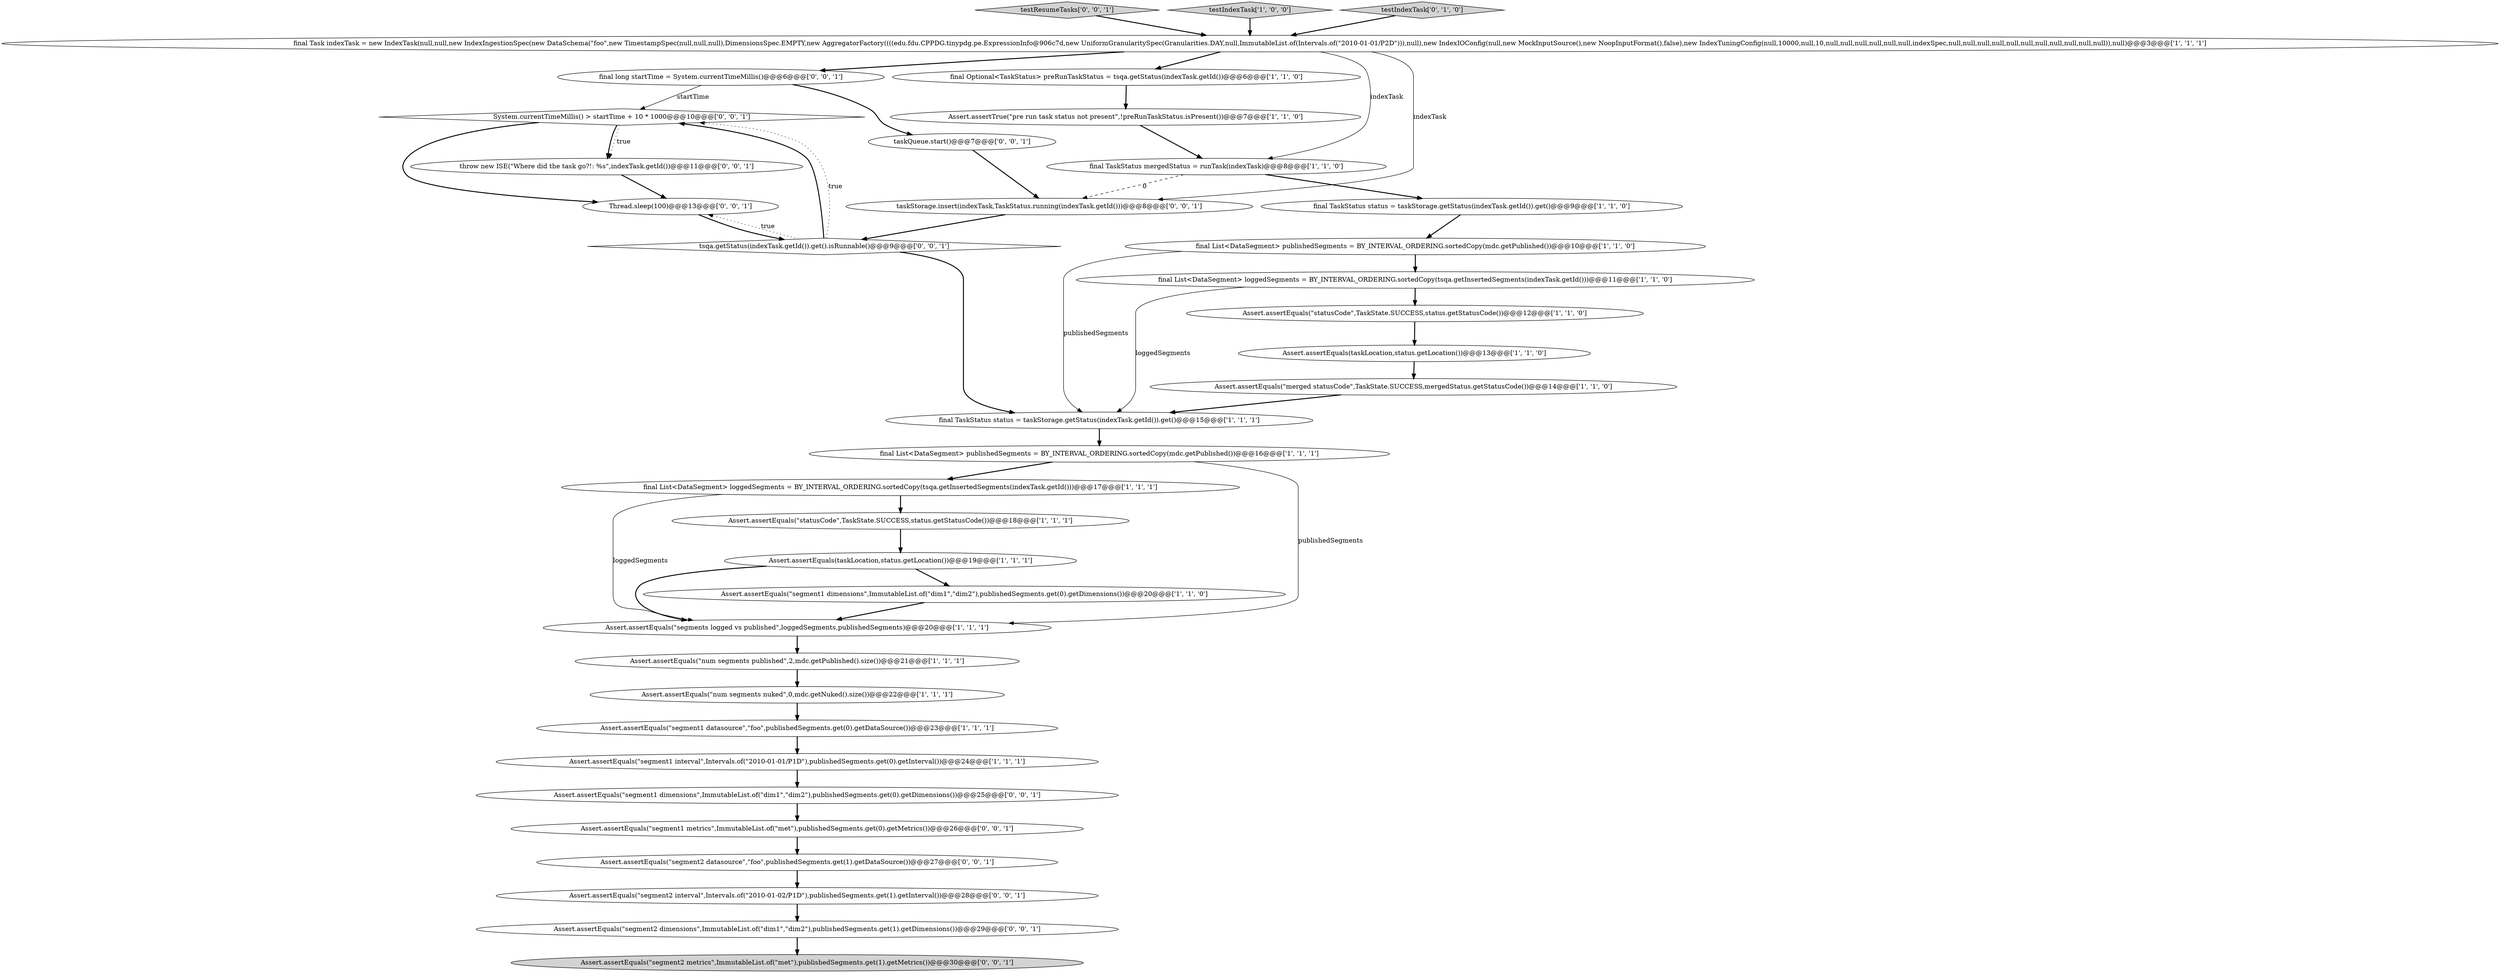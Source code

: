 digraph {
29 [style = filled, label = "System.currentTimeMillis() > startTime + 10 * 1000@@@10@@@['0', '0', '1']", fillcolor = white, shape = diamond image = "AAA0AAABBB3BBB"];
14 [style = filled, label = "Assert.assertEquals(\"segment1 datasource\",\"foo\",publishedSegments.get(0).getDataSource())@@@23@@@['1', '1', '1']", fillcolor = white, shape = ellipse image = "AAA0AAABBB1BBB"];
17 [style = filled, label = "final List<DataSegment> publishedSegments = BY_INTERVAL_ORDERING.sortedCopy(mdc.getPublished())@@@16@@@['1', '1', '1']", fillcolor = white, shape = ellipse image = "AAA0AAABBB1BBB"];
18 [style = filled, label = "final List<DataSegment> loggedSegments = BY_INTERVAL_ORDERING.sortedCopy(tsqa.getInsertedSegments(indexTask.getId()))@@@17@@@['1', '1', '1']", fillcolor = white, shape = ellipse image = "AAA0AAABBB1BBB"];
31 [style = filled, label = "Assert.assertEquals(\"segment2 interval\",Intervals.of(\"2010-01-02/P1D\"),publishedSegments.get(1).getInterval())@@@28@@@['0', '0', '1']", fillcolor = white, shape = ellipse image = "AAA0AAABBB3BBB"];
4 [style = filled, label = "Assert.assertEquals(\"segment1 dimensions\",ImmutableList.of(\"dim1\",\"dim2\"),publishedSegments.get(0).getDimensions())@@@20@@@['1', '1', '0']", fillcolor = white, shape = ellipse image = "AAA0AAABBB1BBB"];
16 [style = filled, label = "Assert.assertEquals(\"merged statusCode\",TaskState.SUCCESS,mergedStatus.getStatusCode())@@@14@@@['1', '1', '0']", fillcolor = white, shape = ellipse image = "AAA0AAABBB1BBB"];
15 [style = filled, label = "Assert.assertEquals(taskLocation,status.getLocation())@@@19@@@['1', '1', '1']", fillcolor = white, shape = ellipse image = "AAA0AAABBB1BBB"];
20 [style = filled, label = "Assert.assertEquals(taskLocation,status.getLocation())@@@13@@@['1', '1', '0']", fillcolor = white, shape = ellipse image = "AAA0AAABBB1BBB"];
36 [style = filled, label = "Assert.assertEquals(\"segment1 metrics\",ImmutableList.of(\"met\"),publishedSegments.get(0).getMetrics())@@@26@@@['0', '0', '1']", fillcolor = white, shape = ellipse image = "AAA0AAABBB3BBB"];
10 [style = filled, label = "Assert.assertTrue(\"pre run task status not present\",!preRunTaskStatus.isPresent())@@@7@@@['1', '1', '0']", fillcolor = white, shape = ellipse image = "AAA0AAABBB1BBB"];
26 [style = filled, label = "Thread.sleep(100)@@@13@@@['0', '0', '1']", fillcolor = white, shape = ellipse image = "AAA0AAABBB3BBB"];
3 [style = filled, label = "Assert.assertEquals(\"num segments nuked\",0,mdc.getNuked().size())@@@22@@@['1', '1', '1']", fillcolor = white, shape = ellipse image = "AAA0AAABBB1BBB"];
6 [style = filled, label = "Assert.assertEquals(\"segment1 interval\",Intervals.of(\"2010-01-01/P1D\"),publishedSegments.get(0).getInterval())@@@24@@@['1', '1', '1']", fillcolor = white, shape = ellipse image = "AAA0AAABBB1BBB"];
27 [style = filled, label = "final long startTime = System.currentTimeMillis()@@@6@@@['0', '0', '1']", fillcolor = white, shape = ellipse image = "AAA0AAABBB3BBB"];
34 [style = filled, label = "throw new ISE(\"Where did the task go?!: %s\",indexTask.getId())@@@11@@@['0', '0', '1']", fillcolor = white, shape = ellipse image = "AAA0AAABBB3BBB"];
30 [style = filled, label = "tsqa.getStatus(indexTask.getId()).get().isRunnable()@@@9@@@['0', '0', '1']", fillcolor = white, shape = diamond image = "AAA0AAABBB3BBB"];
13 [style = filled, label = "Assert.assertEquals(\"statusCode\",TaskState.SUCCESS,status.getStatusCode())@@@18@@@['1', '1', '1']", fillcolor = white, shape = ellipse image = "AAA0AAABBB1BBB"];
19 [style = filled, label = "final Optional<TaskStatus> preRunTaskStatus = tsqa.getStatus(indexTask.getId())@@@6@@@['1', '1', '0']", fillcolor = white, shape = ellipse image = "AAA0AAABBB1BBB"];
8 [style = filled, label = "Assert.assertEquals(\"statusCode\",TaskState.SUCCESS,status.getStatusCode())@@@12@@@['1', '1', '0']", fillcolor = white, shape = ellipse image = "AAA0AAABBB1BBB"];
32 [style = filled, label = "testResumeTasks['0', '0', '1']", fillcolor = lightgray, shape = diamond image = "AAA0AAABBB3BBB"];
2 [style = filled, label = "testIndexTask['1', '0', '0']", fillcolor = lightgray, shape = diamond image = "AAA0AAABBB1BBB"];
33 [style = filled, label = "Assert.assertEquals(\"segment2 datasource\",\"foo\",publishedSegments.get(1).getDataSource())@@@27@@@['0', '0', '1']", fillcolor = white, shape = ellipse image = "AAA0AAABBB3BBB"];
0 [style = filled, label = "final TaskStatus mergedStatus = runTask(indexTask)@@@8@@@['1', '1', '0']", fillcolor = white, shape = ellipse image = "AAA0AAABBB1BBB"];
28 [style = filled, label = "Assert.assertEquals(\"segment1 dimensions\",ImmutableList.of(\"dim1\",\"dim2\"),publishedSegments.get(0).getDimensions())@@@25@@@['0', '0', '1']", fillcolor = white, shape = ellipse image = "AAA0AAABBB3BBB"];
12 [style = filled, label = "final TaskStatus status = taskStorage.getStatus(indexTask.getId()).get()@@@9@@@['1', '1', '0']", fillcolor = white, shape = ellipse image = "AAA0AAABBB1BBB"];
5 [style = filled, label = "Assert.assertEquals(\"segments logged vs published\",loggedSegments,publishedSegments)@@@20@@@['1', '1', '1']", fillcolor = white, shape = ellipse image = "AAA0AAABBB1BBB"];
7 [style = filled, label = "final List<DataSegment> publishedSegments = BY_INTERVAL_ORDERING.sortedCopy(mdc.getPublished())@@@10@@@['1', '1', '0']", fillcolor = white, shape = ellipse image = "AAA0AAABBB1BBB"];
35 [style = filled, label = "Assert.assertEquals(\"segment2 metrics\",ImmutableList.of(\"met\"),publishedSegments.get(1).getMetrics())@@@30@@@['0', '0', '1']", fillcolor = lightgray, shape = ellipse image = "AAA0AAABBB3BBB"];
22 [style = filled, label = "testIndexTask['0', '1', '0']", fillcolor = lightgray, shape = diamond image = "AAA0AAABBB2BBB"];
24 [style = filled, label = "taskQueue.start()@@@7@@@['0', '0', '1']", fillcolor = white, shape = ellipse image = "AAA0AAABBB3BBB"];
25 [style = filled, label = "taskStorage.insert(indexTask,TaskStatus.running(indexTask.getId()))@@@8@@@['0', '0', '1']", fillcolor = white, shape = ellipse image = "AAA0AAABBB3BBB"];
23 [style = filled, label = "Assert.assertEquals(\"segment2 dimensions\",ImmutableList.of(\"dim1\",\"dim2\"),publishedSegments.get(1).getDimensions())@@@29@@@['0', '0', '1']", fillcolor = white, shape = ellipse image = "AAA0AAABBB3BBB"];
1 [style = filled, label = "final List<DataSegment> loggedSegments = BY_INTERVAL_ORDERING.sortedCopy(tsqa.getInsertedSegments(indexTask.getId()))@@@11@@@['1', '1', '0']", fillcolor = white, shape = ellipse image = "AAA0AAABBB1BBB"];
9 [style = filled, label = "final Task indexTask = new IndexTask(null,null,new IndexIngestionSpec(new DataSchema(\"foo\",new TimestampSpec(null,null,null),DimensionsSpec.EMPTY,new AggregatorFactory((((edu.fdu.CPPDG.tinypdg.pe.ExpressionInfo@906c7d,new UniformGranularitySpec(Granularities.DAY,null,ImmutableList.of(Intervals.of(\"2010-01-01/P2D\"))),null),new IndexIOConfig(null,new MockInputSource(),new NoopInputFormat(),false),new IndexTuningConfig(null,10000,null,10,null,null,null,null,null,null,indexSpec,null,null,null,null,null,null,null,null,null,null,null)),null)@@@3@@@['1', '1', '1']", fillcolor = white, shape = ellipse image = "AAA0AAABBB1BBB"];
21 [style = filled, label = "final TaskStatus status = taskStorage.getStatus(indexTask.getId()).get()@@@15@@@['1', '1', '1']", fillcolor = white, shape = ellipse image = "AAA0AAABBB1BBB"];
11 [style = filled, label = "Assert.assertEquals(\"num segments published\",2,mdc.getPublished().size())@@@21@@@['1', '1', '1']", fillcolor = white, shape = ellipse image = "AAA0AAABBB1BBB"];
7->1 [style = bold, label=""];
1->8 [style = bold, label=""];
28->36 [style = bold, label=""];
31->23 [style = bold, label=""];
27->29 [style = solid, label="startTime"];
29->34 [style = dotted, label="true"];
25->30 [style = bold, label=""];
0->12 [style = bold, label=""];
1->21 [style = solid, label="loggedSegments"];
3->14 [style = bold, label=""];
22->9 [style = bold, label=""];
18->5 [style = solid, label="loggedSegments"];
7->21 [style = solid, label="publishedSegments"];
19->10 [style = bold, label=""];
30->26 [style = dotted, label="true"];
2->9 [style = bold, label=""];
29->34 [style = bold, label=""];
36->33 [style = bold, label=""];
30->29 [style = bold, label=""];
12->7 [style = bold, label=""];
15->5 [style = bold, label=""];
29->26 [style = bold, label=""];
26->30 [style = bold, label=""];
9->27 [style = bold, label=""];
23->35 [style = bold, label=""];
17->5 [style = solid, label="publishedSegments"];
32->9 [style = bold, label=""];
30->29 [style = dotted, label="true"];
30->21 [style = bold, label=""];
8->20 [style = bold, label=""];
20->16 [style = bold, label=""];
0->25 [style = dashed, label="0"];
34->26 [style = bold, label=""];
11->3 [style = bold, label=""];
16->21 [style = bold, label=""];
24->25 [style = bold, label=""];
9->25 [style = solid, label="indexTask"];
10->0 [style = bold, label=""];
15->4 [style = bold, label=""];
18->13 [style = bold, label=""];
9->19 [style = bold, label=""];
33->31 [style = bold, label=""];
27->24 [style = bold, label=""];
5->11 [style = bold, label=""];
13->15 [style = bold, label=""];
21->17 [style = bold, label=""];
4->5 [style = bold, label=""];
14->6 [style = bold, label=""];
17->18 [style = bold, label=""];
9->0 [style = solid, label="indexTask"];
6->28 [style = bold, label=""];
}
